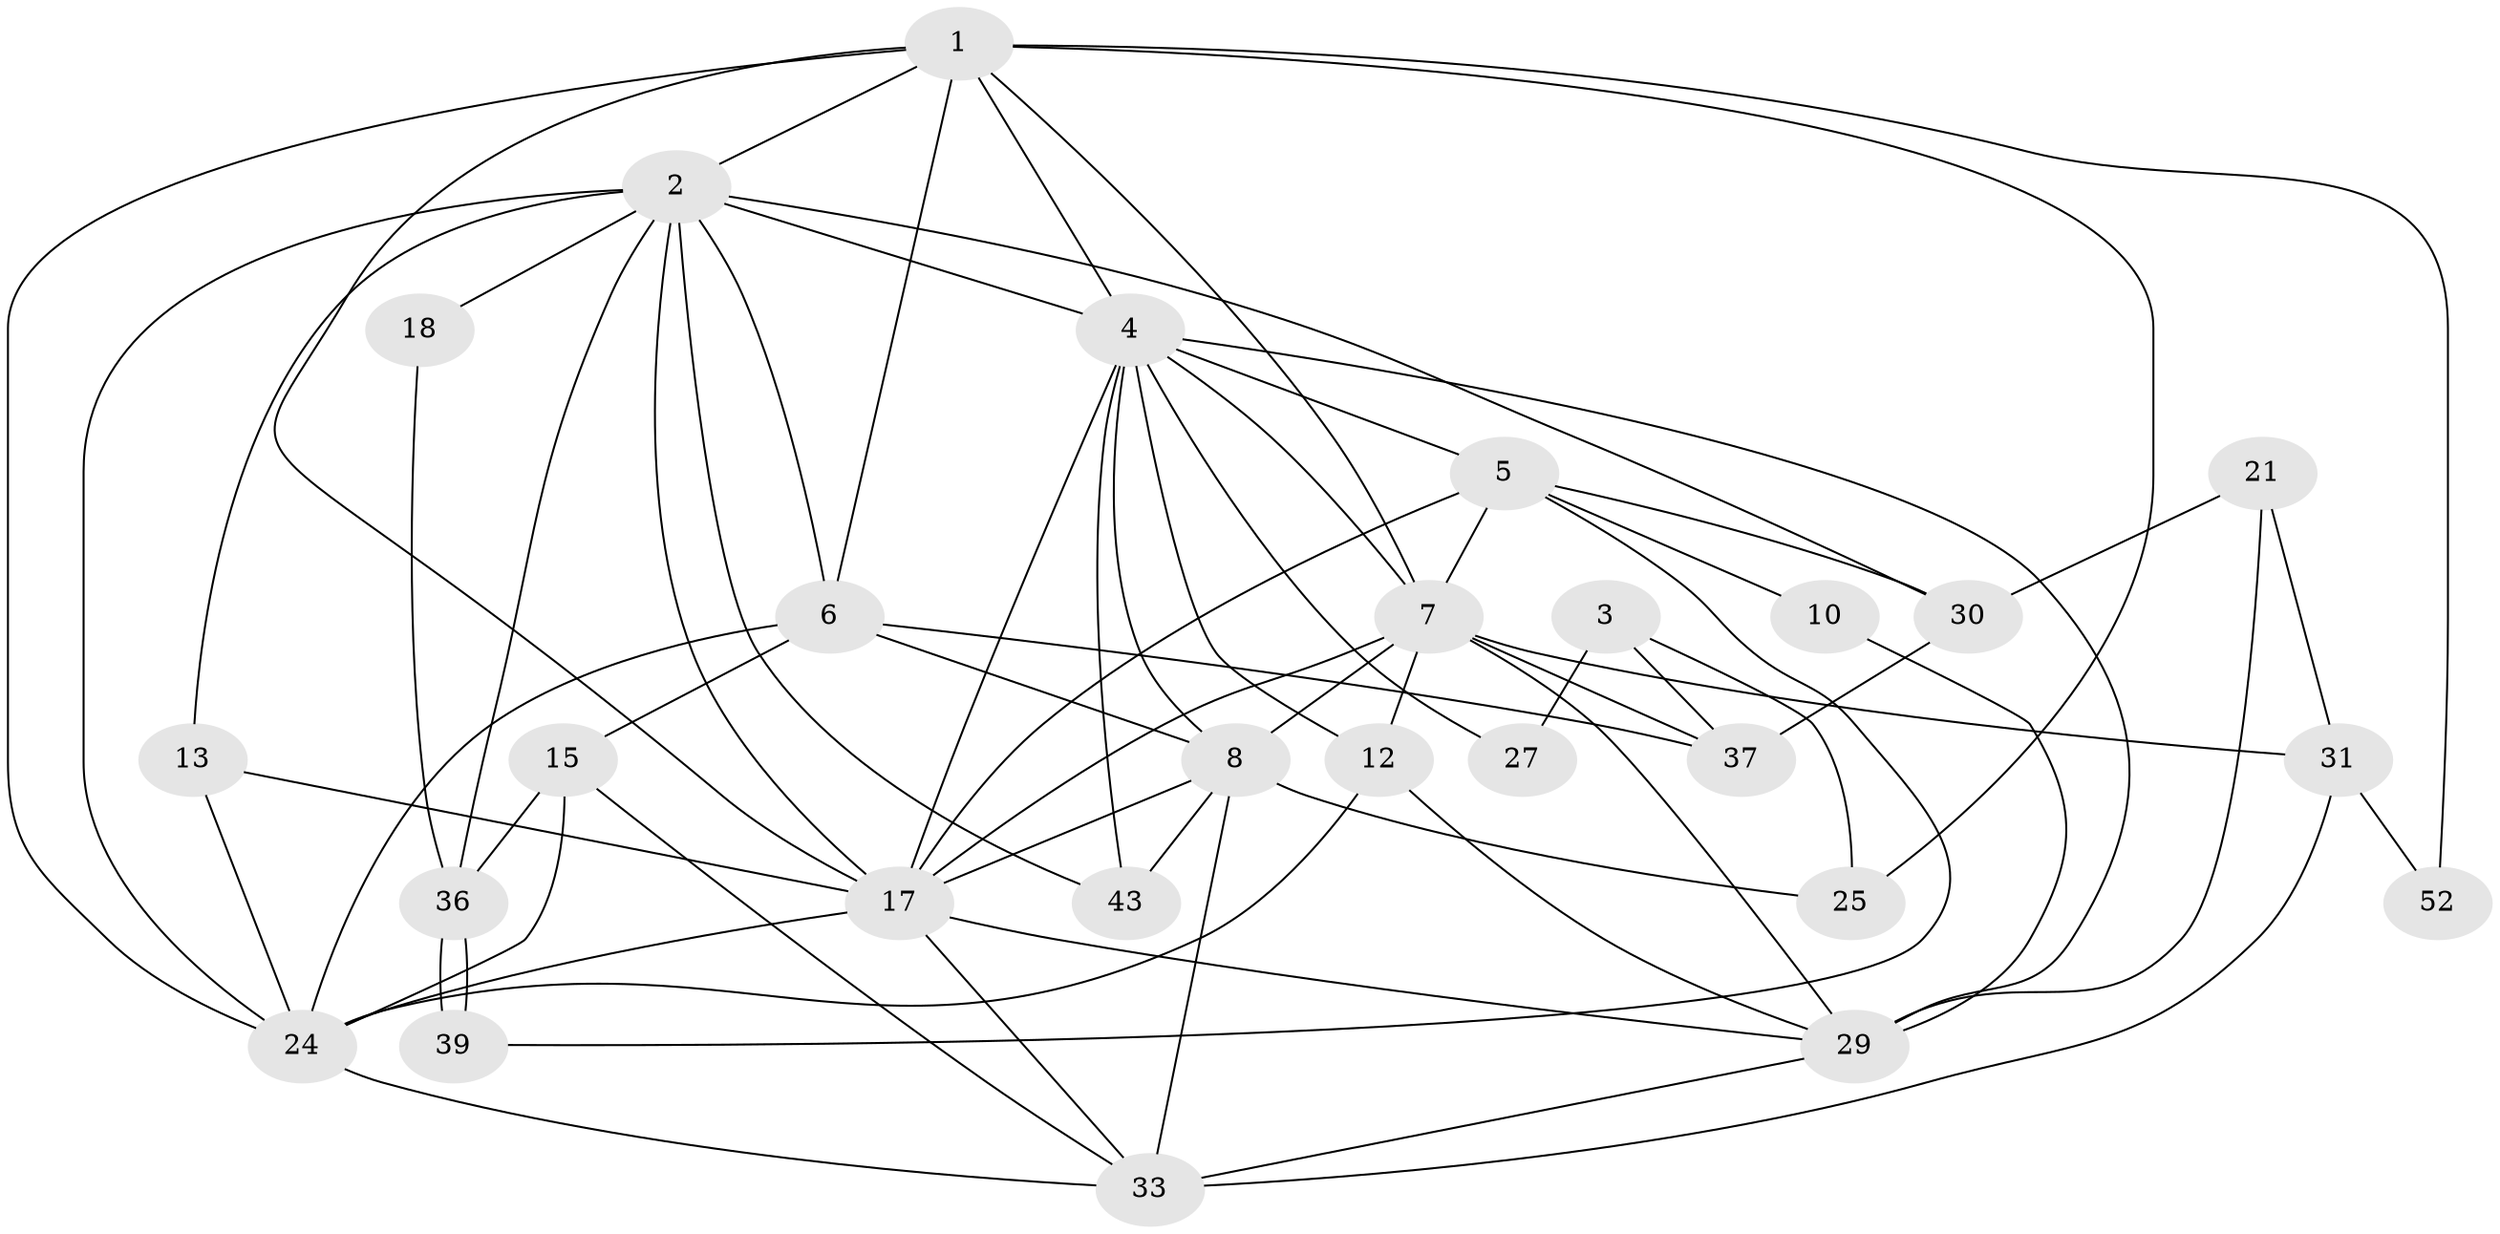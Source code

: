 // original degree distribution, {4: 0.32727272727272727, 5: 0.2, 3: 0.23636363636363636, 2: 0.10909090909090909, 6: 0.12727272727272726}
// Generated by graph-tools (version 1.1) at 2025/14/03/09/25 04:14:53]
// undirected, 27 vertices, 69 edges
graph export_dot {
graph [start="1"]
  node [color=gray90,style=filled];
  1 [super="+41"];
  2 [super="+11"];
  3;
  4 [super="+45+53+26"];
  5 [super="+23"];
  6 [super="+50+9"];
  7 [super="+42+14+16"];
  8 [super="+44+47"];
  10;
  12 [super="+38"];
  13;
  15 [super="+19"];
  17 [super="+48+20"];
  18;
  21;
  24 [super="+46+35"];
  25;
  27;
  29 [super="+34"];
  30;
  31 [super="+54"];
  33 [super="+40"];
  36;
  37 [super="+55"];
  39;
  43;
  52;
  1 -- 24;
  1 -- 2;
  1 -- 17;
  1 -- 52;
  1 -- 7;
  1 -- 25;
  1 -- 4;
  1 -- 6;
  2 -- 13;
  2 -- 6;
  2 -- 36;
  2 -- 18;
  2 -- 4;
  2 -- 24;
  2 -- 43;
  2 -- 30;
  2 -- 17;
  3 -- 25;
  3 -- 27;
  3 -- 37;
  4 -- 7;
  4 -- 17 [weight=2];
  4 -- 27;
  4 -- 8;
  4 -- 12;
  4 -- 29 [weight=2];
  4 -- 5;
  4 -- 43;
  5 -- 10;
  5 -- 30;
  5 -- 7;
  5 -- 17 [weight=2];
  5 -- 39;
  6 -- 37;
  6 -- 8 [weight=2];
  6 -- 24 [weight=2];
  6 -- 15;
  7 -- 12 [weight=2];
  7 -- 17 [weight=3];
  7 -- 29;
  7 -- 31 [weight=3];
  7 -- 37;
  7 -- 8;
  8 -- 25;
  8 -- 43;
  8 -- 33;
  8 -- 17;
  10 -- 29;
  12 -- 29;
  12 -- 24;
  13 -- 24;
  13 -- 17;
  15 -- 33;
  15 -- 36;
  15 -- 24;
  17 -- 24;
  17 -- 33;
  17 -- 29;
  18 -- 36;
  21 -- 30;
  21 -- 29;
  21 -- 31;
  24 -- 33;
  29 -- 33;
  30 -- 37;
  31 -- 52;
  31 -- 33;
  36 -- 39;
  36 -- 39;
}
